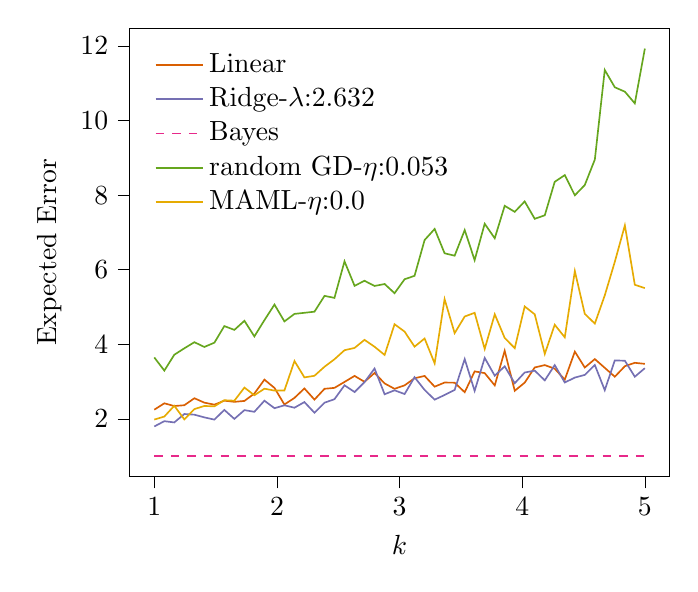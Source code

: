 % This file was created with tikzplotlib v0.10.1.
\begin{tikzpicture}

\definecolor{chocolate217952}{RGB}{217,95,2}
\definecolor{darkcyan27158119}{RGB}{27,158,119}
\definecolor{darkgoldenrod16611829}{RGB}{166,118,29}
\definecolor{darkgray176}{RGB}{176,176,176}
\definecolor{deeppink23141138}{RGB}{231,41,138}
\definecolor{lightslategray117112179}{RGB}{117,112,179}
\definecolor{olivedrab10216630}{RGB}{102,166,30}
\definecolor{orange2301712}{RGB}{230,171,2}

\begin{axis}[
legend cell align={left},
legend style={
  fill opacity=0.8,
  draw opacity=1,
  text opacity=1,
  at={(0.03,0.97)},
  anchor=north west,
  draw=none
},
tick align=outside,
tick pos=left,
x grid style={darkgray176},
xlabel={\(\displaystyle k\)},
xmin=0.8, xmax=5.2,
xtick style={color=black},
y grid style={darkgray176},
ylabel={Expected Error},
ymin=0.453, ymax=12.476,
ytick style={color=black}
]
\addplot [semithick, chocolate217952]
table {%
1 2.246
1.082 2.417
1.163 2.344
1.245 2.366
1.327 2.553
1.408 2.435
1.49 2.381
1.571 2.488
1.653 2.456
1.735 2.481
1.816 2.679
1.898 3.052
1.98 2.83
2.061 2.384
2.143 2.563
2.224 2.815
2.306 2.517
2.388 2.806
2.469 2.831
2.551 2.99
2.633 3.152
2.714 2.994
2.796 3.231
2.878 2.95
2.959 2.806
3.041 2.899
3.122 3.089
3.204 3.151
3.286 2.863
3.367 2.974
3.449 2.97
3.531 2.714
3.612 3.273
3.694 3.227
3.776 2.897
3.857 3.825
3.939 2.753
4.02 2.971
4.102 3.378
4.184 3.442
4.265 3.345
4.347 3.053
4.429 3.803
4.51 3.377
4.592 3.603
4.673 3.368
4.755 3.13
4.837 3.413
4.918 3.503
5 3.475
};
\addlegendentry{Linear}
\addplot [semithick, lightslategray117112179]
table {%
1 1.796
1.082 1.938
1.163 1.904
1.245 2.13
1.327 2.112
1.408 2.04
1.49 1.98
1.571 2.24
1.653 1.999
1.735 2.234
1.816 2.189
1.898 2.487
1.98 2.286
2.061 2.363
2.143 2.299
2.224 2.45
2.306 2.164
2.388 2.434
2.469 2.527
2.551 2.9
2.633 2.72
2.714 2.984
2.796 3.35
2.878 2.66
2.959 2.765
3.041 2.666
3.122 3.117
3.204 2.776
3.286 2.515
3.367 2.64
3.449 2.775
3.531 3.603
3.612 2.75
3.694 3.635
3.776 3.157
3.857 3.409
3.939 2.955
4.02 3.243
4.102 3.293
4.184 3.032
4.265 3.442
4.347 2.975
4.429 3.107
4.51 3.179
4.592 3.444
4.673 2.769
4.755 3.568
4.837 3.558
4.918 3.13
5 3.36
};
\addlegendentry{Ridge-$\lambda$:2.632}
\addplot [semithick, deeppink23141138, dashed]
table {%
1 1.0
1.082 1.0
1.163 1.0
1.245 1.0
1.327 1.0
1.408 1.0
1.49 1.0
1.571 1.0
1.653 1.0
1.735 1.0
1.816 1.0
1.898 1.0
1.98 1.0
2.061 1.0
2.143 1.0
2.224 1.0
2.306 1.0
2.388 1.0
2.469 1.0
2.551 1.0
2.633 1.0
2.714 1.0
2.796 1.0
2.878 1.0
2.959 1.0
3.041 1.0
3.122 1.0
3.204 1.0
3.286 1.0
3.367 1.0
3.449 1.0
3.531 1.0
3.612 1.0
3.694 1.0
3.776 1.0
3.857 1.0
3.939 1.0
4.02 1.0
4.102 1.0
4.184 1.0
4.265 1.0
4.347 1.0
4.429 1.0
4.51 1.0
4.592 1.0
4.673 1.0
4.755 1.0
4.837 1.0
4.918 1.0
5 1.0
};
\addlegendentry{Bayes}
\addplot [semithick, olivedrab10216630]
table {%
1 3.647
1.082 3.294
1.163 3.719
1.245 3.892
1.327 4.056
1.408 3.928
1.49 4.043
1.571 4.488
1.653 4.386
1.735 4.63
1.816 4.211
1.898 4.647
1.98 5.065
2.061 4.613
2.143 4.815
2.224 4.844
2.306 4.874
2.388 5.298
2.469 5.244
2.551 6.224
2.633 5.568
2.714 5.703
2.796 5.564
2.878 5.616
2.959 5.37
3.041 5.744
3.122 5.836
3.204 6.795
3.286 7.093
3.367 6.44
3.449 6.376
3.531 7.063
3.612 6.257
3.694 7.232
3.776 6.843
3.857 7.713
3.939 7.552
4.02 7.831
4.102 7.365
4.184 7.459
4.265 8.358
4.347 8.536
4.429 7.995
4.51 8.27
4.592 8.954
4.673 11.355
4.755 10.892
4.837 10.774
4.918 10.461
5 11.93
};
\addlegendentry{random GD-$\eta$:0.053}
\addplot [semithick, orange2301712]
table {%
1 1.981
1.082 2.062
1.163 2.351
1.245 1.985
1.327 2.262
1.408 2.346
1.49 2.335
1.571 2.5
1.653 2.487
1.735 2.839
1.816 2.633
1.898 2.809
1.98 2.758
2.061 2.761
2.143 3.551
2.224 3.112
2.306 3.155
2.388 3.398
2.469 3.598
2.551 3.841
2.633 3.902
2.714 4.119
2.796 3.934
2.878 3.714
2.959 4.538
3.041 4.339
3.122 3.936
3.204 4.155
3.286 3.488
3.367 5.211
3.449 4.299
3.531 4.745
3.612 4.844
3.694 3.875
3.776 4.804
3.857 4.17
3.939 3.896
4.02 5.015
4.102 4.803
4.184 3.743
4.265 4.524
4.347 4.187
4.429 5.963
4.51 4.816
4.592 4.555
4.673 5.311
4.755 6.213
4.837 7.189
4.918 5.596
5 5.506
};
\addlegendentry{MAML-$\eta$:0.0}
\end{axis}
\end{tikzpicture}
